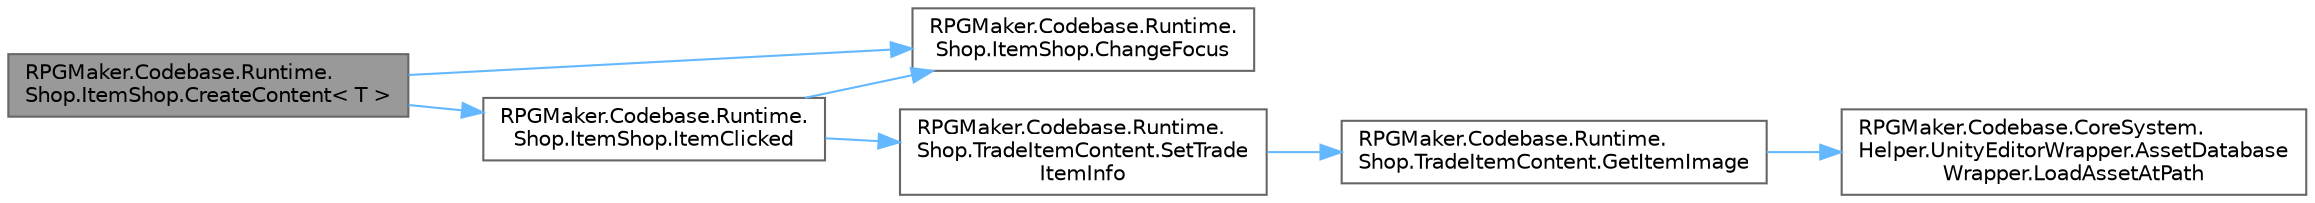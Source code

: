 digraph "RPGMaker.Codebase.Runtime.Shop.ItemShop.CreateContent&lt; T &gt;"
{
 // LATEX_PDF_SIZE
  bgcolor="transparent";
  edge [fontname=Helvetica,fontsize=10,labelfontname=Helvetica,labelfontsize=10];
  node [fontname=Helvetica,fontsize=10,shape=box,height=0.2,width=0.4];
  rankdir="LR";
  Node1 [id="Node000001",label="RPGMaker.Codebase.Runtime.\lShop.ItemShop.CreateContent\< T \>",height=0.2,width=0.4,color="gray40", fillcolor="grey60", style="filled", fontcolor="black",tooltip="アイテム要素の作成"];
  Node1 -> Node2 [id="edge1_Node000001_Node000002",color="steelblue1",style="solid",tooltip=" "];
  Node2 [id="Node000002",label="RPGMaker.Codebase.Runtime.\lShop.ItemShop.ChangeFocus",height=0.2,width=0.4,color="grey40", fillcolor="white", style="filled",URL="$d6/d5c/class_r_p_g_maker_1_1_codebase_1_1_runtime_1_1_shop_1_1_item_shop.html#a1a75ccb3487ce78aa57a1ae214a41a72",tooltip=" "];
  Node1 -> Node3 [id="edge2_Node000001_Node000003",color="steelblue1",style="solid",tooltip=" "];
  Node3 [id="Node000003",label="RPGMaker.Codebase.Runtime.\lShop.ItemShop.ItemClicked",height=0.2,width=0.4,color="grey40", fillcolor="white", style="filled",URL="$d6/d5c/class_r_p_g_maker_1_1_codebase_1_1_runtime_1_1_shop_1_1_item_shop.html#a694dbd0abaec0029183aa9fb2463b44c",tooltip="要素選択時の処理"];
  Node3 -> Node2 [id="edge3_Node000003_Node000002",color="steelblue1",style="solid",tooltip=" "];
  Node3 -> Node4 [id="edge4_Node000003_Node000004",color="steelblue1",style="solid",tooltip=" "];
  Node4 [id="Node000004",label="RPGMaker.Codebase.Runtime.\lShop.TradeItemContent.SetTrade\lItemInfo",height=0.2,width=0.4,color="grey40", fillcolor="white", style="filled",URL="$d5/d39/class_r_p_g_maker_1_1_codebase_1_1_runtime_1_1_shop_1_1_trade_item_content.html#a2644e7ca599a5ffa7a6b4e41fcc35601",tooltip="表示するアイテムに関する情報をすべて設定する"];
  Node4 -> Node5 [id="edge5_Node000004_Node000005",color="steelblue1",style="solid",tooltip=" "];
  Node5 [id="Node000005",label="RPGMaker.Codebase.Runtime.\lShop.TradeItemContent.GetItemImage",height=0.2,width=0.4,color="grey40", fillcolor="white", style="filled",URL="$d5/d39/class_r_p_g_maker_1_1_codebase_1_1_runtime_1_1_shop_1_1_trade_item_content.html#a2aa925f1afc724e8119c22dbd29cff34",tooltip="アイコンの設定"];
  Node5 -> Node6 [id="edge6_Node000005_Node000006",color="steelblue1",style="solid",tooltip=" "];
  Node6 [id="Node000006",label="RPGMaker.Codebase.CoreSystem.\lHelper.UnityEditorWrapper.AssetDatabase\lWrapper.LoadAssetAtPath",height=0.2,width=0.4,color="grey40", fillcolor="white", style="filled",URL="$d9/d20/class_r_p_g_maker_1_1_codebase_1_1_core_system_1_1_helper_1_1_unity_editor_wrapper_1_1_asset_database_wrapper.html#a471f932b0479bad28c9fd1b02f1d5d7a",tooltip="😁 パスで資産読込"];
}

